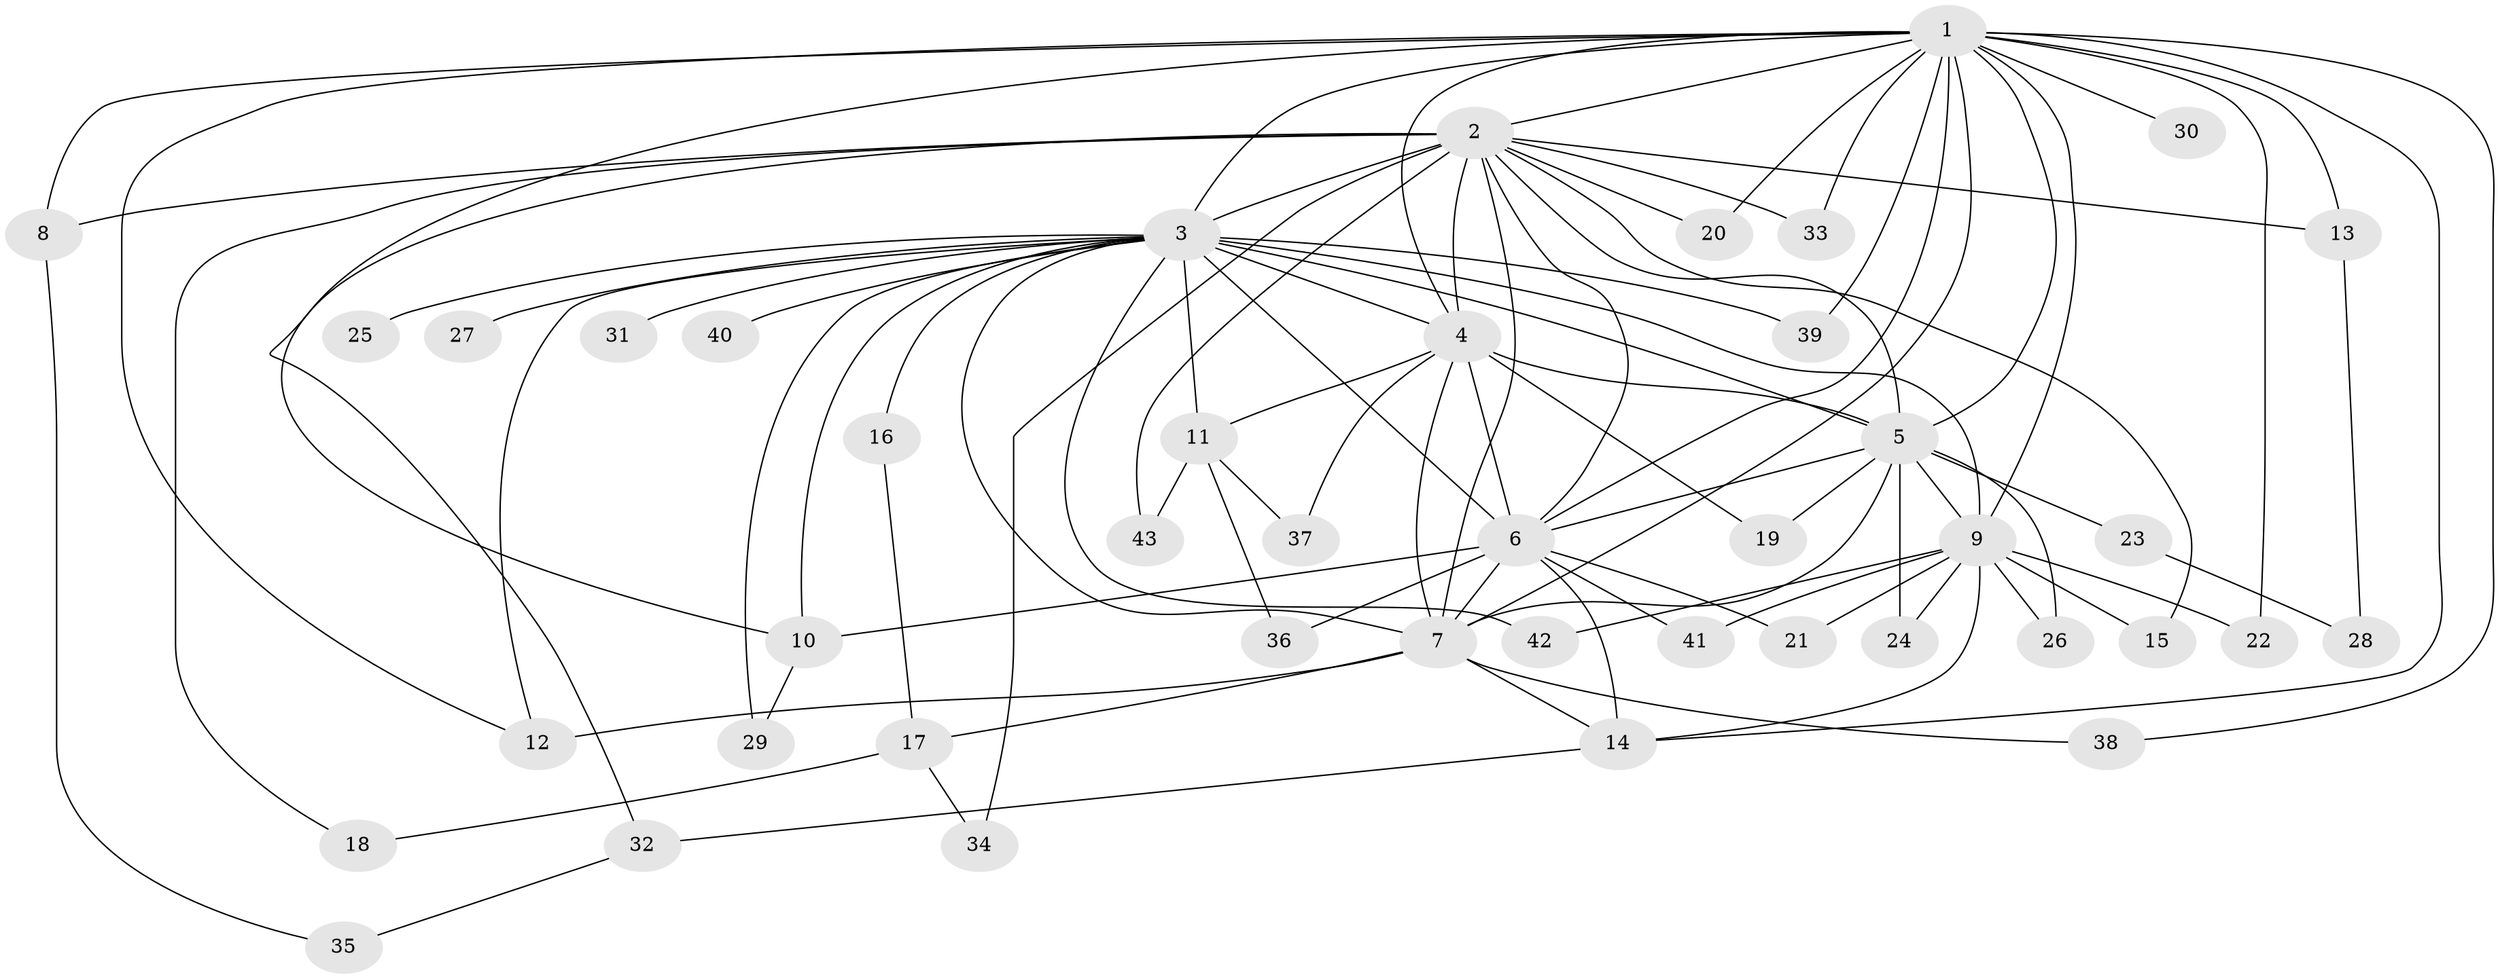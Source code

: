// original degree distribution, {23: 0.014492753623188406, 22: 0.014492753623188406, 17: 0.043478260869565216, 13: 0.028985507246376812, 18: 0.014492753623188406, 20: 0.014492753623188406, 16: 0.014492753623188406, 3: 0.17391304347826086, 9: 0.014492753623188406, 6: 0.014492753623188406, 4: 0.043478260869565216, 5: 0.014492753623188406, 2: 0.5942028985507246}
// Generated by graph-tools (version 1.1) at 2025/49/03/04/25 22:49:18]
// undirected, 43 vertices, 91 edges
graph export_dot {
  node [color=gray90,style=filled];
  1;
  2;
  3;
  4;
  5;
  6;
  7;
  8;
  9;
  10;
  11;
  12;
  13;
  14;
  15;
  16;
  17;
  18;
  19;
  20;
  21;
  22;
  23;
  24;
  25;
  26;
  27;
  28;
  29;
  30;
  31;
  32;
  33;
  34;
  35;
  36;
  37;
  38;
  39;
  40;
  41;
  42;
  43;
  1 -- 2 [weight=2.0];
  1 -- 3 [weight=4.0];
  1 -- 4 [weight=2.0];
  1 -- 5 [weight=2.0];
  1 -- 6 [weight=4.0];
  1 -- 7 [weight=3.0];
  1 -- 8 [weight=1.0];
  1 -- 9 [weight=1.0];
  1 -- 12 [weight=1.0];
  1 -- 13 [weight=1.0];
  1 -- 14 [weight=1.0];
  1 -- 20 [weight=1.0];
  1 -- 22 [weight=3.0];
  1 -- 30 [weight=1.0];
  1 -- 32 [weight=1.0];
  1 -- 33 [weight=1.0];
  1 -- 38 [weight=1.0];
  1 -- 39 [weight=1.0];
  2 -- 3 [weight=4.0];
  2 -- 4 [weight=1.0];
  2 -- 5 [weight=1.0];
  2 -- 6 [weight=2.0];
  2 -- 7 [weight=2.0];
  2 -- 8 [weight=1.0];
  2 -- 10 [weight=1.0];
  2 -- 13 [weight=1.0];
  2 -- 15 [weight=1.0];
  2 -- 18 [weight=1.0];
  2 -- 20 [weight=1.0];
  2 -- 33 [weight=1.0];
  2 -- 34 [weight=1.0];
  2 -- 43 [weight=1.0];
  3 -- 4 [weight=2.0];
  3 -- 5 [weight=2.0];
  3 -- 6 [weight=14.0];
  3 -- 7 [weight=2.0];
  3 -- 9 [weight=2.0];
  3 -- 10 [weight=2.0];
  3 -- 11 [weight=1.0];
  3 -- 12 [weight=2.0];
  3 -- 16 [weight=1.0];
  3 -- 25 [weight=1.0];
  3 -- 27 [weight=1.0];
  3 -- 29 [weight=1.0];
  3 -- 31 [weight=1.0];
  3 -- 39 [weight=1.0];
  3 -- 40 [weight=2.0];
  3 -- 42 [weight=1.0];
  4 -- 5 [weight=1.0];
  4 -- 6 [weight=3.0];
  4 -- 7 [weight=1.0];
  4 -- 11 [weight=1.0];
  4 -- 19 [weight=1.0];
  4 -- 37 [weight=1.0];
  5 -- 6 [weight=2.0];
  5 -- 7 [weight=2.0];
  5 -- 9 [weight=2.0];
  5 -- 19 [weight=1.0];
  5 -- 23 [weight=1.0];
  5 -- 24 [weight=1.0];
  5 -- 26 [weight=1.0];
  6 -- 7 [weight=2.0];
  6 -- 10 [weight=2.0];
  6 -- 14 [weight=1.0];
  6 -- 21 [weight=1.0];
  6 -- 36 [weight=1.0];
  6 -- 41 [weight=1.0];
  7 -- 12 [weight=1.0];
  7 -- 14 [weight=1.0];
  7 -- 17 [weight=1.0];
  7 -- 38 [weight=1.0];
  8 -- 35 [weight=1.0];
  9 -- 14 [weight=1.0];
  9 -- 15 [weight=1.0];
  9 -- 21 [weight=1.0];
  9 -- 22 [weight=1.0];
  9 -- 24 [weight=1.0];
  9 -- 26 [weight=1.0];
  9 -- 41 [weight=1.0];
  9 -- 42 [weight=1.0];
  10 -- 29 [weight=1.0];
  11 -- 36 [weight=1.0];
  11 -- 37 [weight=1.0];
  11 -- 43 [weight=1.0];
  13 -- 28 [weight=1.0];
  14 -- 32 [weight=1.0];
  16 -- 17 [weight=1.0];
  17 -- 18 [weight=1.0];
  17 -- 34 [weight=1.0];
  23 -- 28 [weight=1.0];
  32 -- 35 [weight=1.0];
}
